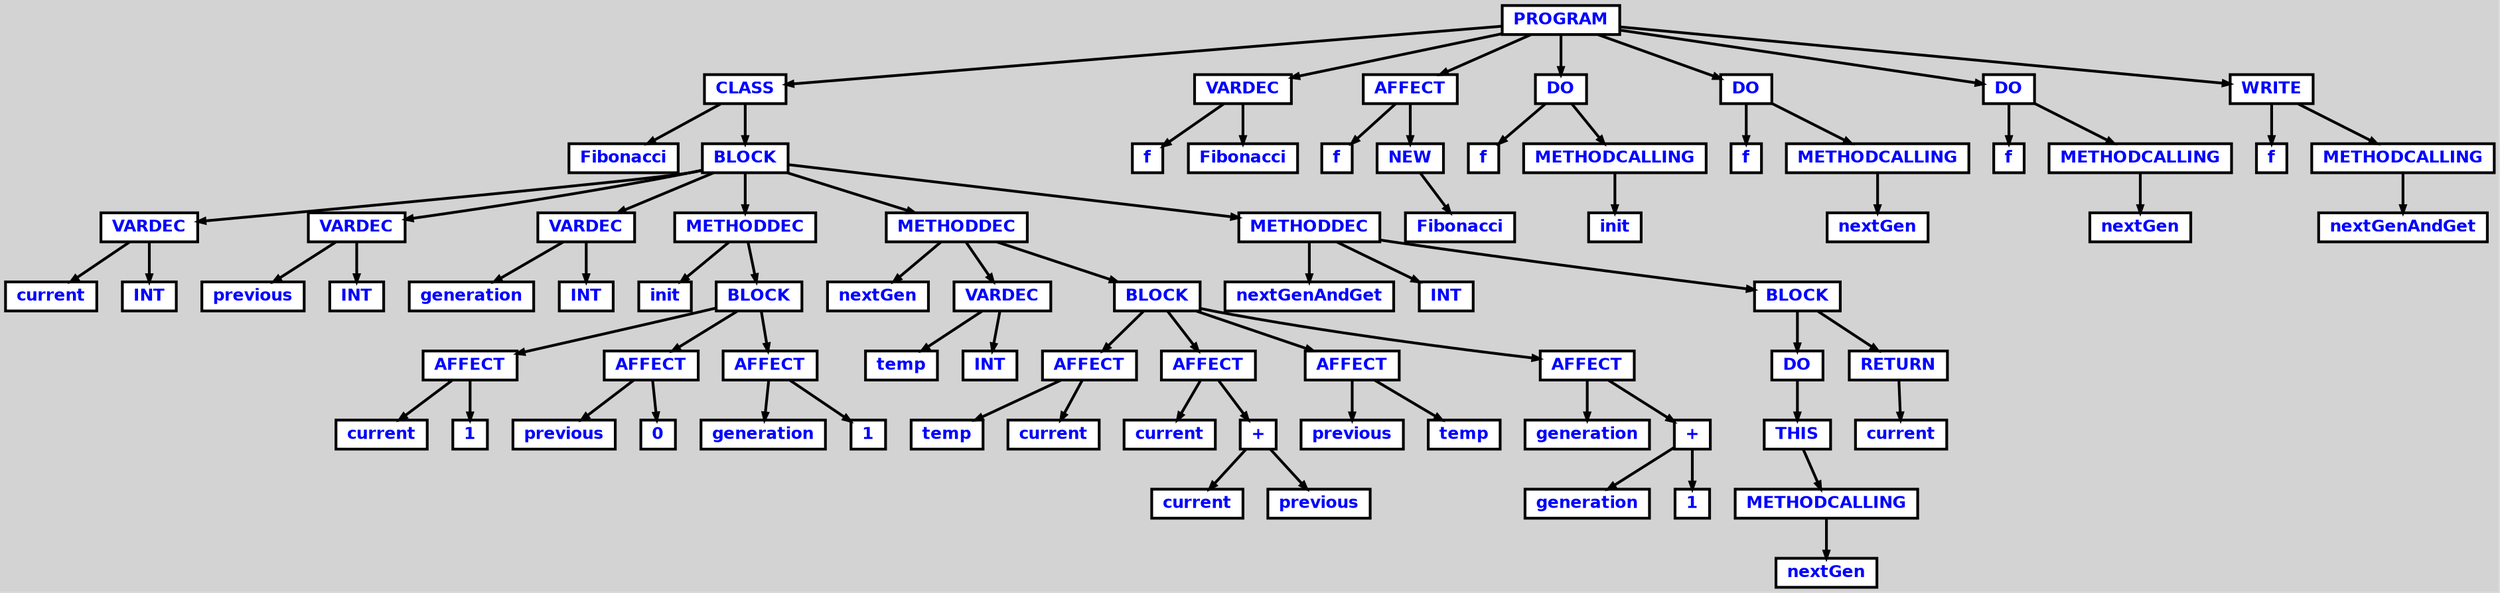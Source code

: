 digraph {

	ordering=out;
	ranksep=.4;
	bgcolor="lightgrey"; node [shape=box, fixedsize=false, fontsize=12, fontname="Helvetica-bold", fontcolor="blue"
		width=.25, height=.25, color="black", fillcolor="white", style="filled, solid, bold"];
	edge [arrowsize=.5, color="black", style="bold"]

  n0 [label="PROGRAM"];
  n1 [label="CLASS"];
  n1 [label="CLASS"];
  n2 [label="Fibonacci"];
  n3 [label="BLOCK"];
  n3 [label="BLOCK"];
  n4 [label="VARDEC"];
  n4 [label="VARDEC"];
  n5 [label="current"];
  n6 [label="INT"];
  n7 [label="VARDEC"];
  n7 [label="VARDEC"];
  n8 [label="previous"];
  n9 [label="INT"];
  n10 [label="VARDEC"];
  n10 [label="VARDEC"];
  n11 [label="generation"];
  n12 [label="INT"];
  n13 [label="METHODDEC"];
  n13 [label="METHODDEC"];
  n14 [label="init"];
  n15 [label="BLOCK"];
  n15 [label="BLOCK"];
  n16 [label="AFFECT"];
  n16 [label="AFFECT"];
  n17 [label="current"];
  n18 [label="1"];
  n19 [label="AFFECT"];
  n19 [label="AFFECT"];
  n20 [label="previous"];
  n21 [label="0"];
  n22 [label="AFFECT"];
  n22 [label="AFFECT"];
  n23 [label="generation"];
  n24 [label="1"];
  n25 [label="METHODDEC"];
  n25 [label="METHODDEC"];
  n26 [label="nextGen"];
  n27 [label="VARDEC"];
  n27 [label="VARDEC"];
  n28 [label="temp"];
  n29 [label="INT"];
  n30 [label="BLOCK"];
  n30 [label="BLOCK"];
  n31 [label="AFFECT"];
  n31 [label="AFFECT"];
  n32 [label="temp"];
  n33 [label="current"];
  n34 [label="AFFECT"];
  n34 [label="AFFECT"];
  n35 [label="current"];
  n36 [label="+"];
  n36 [label="+"];
  n37 [label="current"];
  n38 [label="previous"];
  n39 [label="AFFECT"];
  n39 [label="AFFECT"];
  n40 [label="previous"];
  n41 [label="temp"];
  n42 [label="AFFECT"];
  n42 [label="AFFECT"];
  n43 [label="generation"];
  n44 [label="+"];
  n44 [label="+"];
  n45 [label="generation"];
  n46 [label="1"];
  n47 [label="METHODDEC"];
  n47 [label="METHODDEC"];
  n48 [label="nextGenAndGet"];
  n49 [label="INT"];
  n50 [label="BLOCK"];
  n50 [label="BLOCK"];
  n51 [label="DO"];
  n51 [label="DO"];
  n52 [label="THIS"];
  n52 [label="THIS"];
  n53 [label="METHODCALLING"];
  n53 [label="METHODCALLING"];
  n54 [label="nextGen"];
  n55 [label="RETURN"];
  n55 [label="RETURN"];
  n56 [label="current"];
  n57 [label="VARDEC"];
  n57 [label="VARDEC"];
  n58 [label="f"];
  n59 [label="Fibonacci"];
  n60 [label="AFFECT"];
  n60 [label="AFFECT"];
  n61 [label="f"];
  n62 [label="NEW"];
  n62 [label="NEW"];
  n63 [label="Fibonacci"];
  n64 [label="DO"];
  n64 [label="DO"];
  n65 [label="f"];
  n66 [label="METHODCALLING"];
  n66 [label="METHODCALLING"];
  n67 [label="init"];
  n68 [label="DO"];
  n68 [label="DO"];
  n69 [label="f"];
  n70 [label="METHODCALLING"];
  n70 [label="METHODCALLING"];
  n71 [label="nextGen"];
  n72 [label="DO"];
  n72 [label="DO"];
  n73 [label="f"];
  n74 [label="METHODCALLING"];
  n74 [label="METHODCALLING"];
  n75 [label="nextGen"];
  n76 [label="WRITE"];
  n76 [label="WRITE"];
  n77 [label="f"];
  n78 [label="METHODCALLING"];
  n78 [label="METHODCALLING"];
  n79 [label="nextGenAndGet"];

  n0 -> n1 // "PROGRAM" -> "CLASS"
  n1 -> n2 // "CLASS" -> "Fibonacci"
  n1 -> n3 // "CLASS" -> "BLOCK"
  n3 -> n4 // "BLOCK" -> "VARDEC"
  n4 -> n5 // "VARDEC" -> "current"
  n4 -> n6 // "VARDEC" -> "INT"
  n3 -> n7 // "BLOCK" -> "VARDEC"
  n7 -> n8 // "VARDEC" -> "previous"
  n7 -> n9 // "VARDEC" -> "INT"
  n3 -> n10 // "BLOCK" -> "VARDEC"
  n10 -> n11 // "VARDEC" -> "generation"
  n10 -> n12 // "VARDEC" -> "INT"
  n3 -> n13 // "BLOCK" -> "METHODDEC"
  n13 -> n14 // "METHODDEC" -> "init"
  n13 -> n15 // "METHODDEC" -> "BLOCK"
  n15 -> n16 // "BLOCK" -> "AFFECT"
  n16 -> n17 // "AFFECT" -> "current"
  n16 -> n18 // "AFFECT" -> "1"
  n15 -> n19 // "BLOCK" -> "AFFECT"
  n19 -> n20 // "AFFECT" -> "previous"
  n19 -> n21 // "AFFECT" -> "0"
  n15 -> n22 // "BLOCK" -> "AFFECT"
  n22 -> n23 // "AFFECT" -> "generation"
  n22 -> n24 // "AFFECT" -> "1"
  n3 -> n25 // "BLOCK" -> "METHODDEC"
  n25 -> n26 // "METHODDEC" -> "nextGen"
  n25 -> n27 // "METHODDEC" -> "VARDEC"
  n27 -> n28 // "VARDEC" -> "temp"
  n27 -> n29 // "VARDEC" -> "INT"
  n25 -> n30 // "METHODDEC" -> "BLOCK"
  n30 -> n31 // "BLOCK" -> "AFFECT"
  n31 -> n32 // "AFFECT" -> "temp"
  n31 -> n33 // "AFFECT" -> "current"
  n30 -> n34 // "BLOCK" -> "AFFECT"
  n34 -> n35 // "AFFECT" -> "current"
  n34 -> n36 // "AFFECT" -> "+"
  n36 -> n37 // "+" -> "current"
  n36 -> n38 // "+" -> "previous"
  n30 -> n39 // "BLOCK" -> "AFFECT"
  n39 -> n40 // "AFFECT" -> "previous"
  n39 -> n41 // "AFFECT" -> "temp"
  n30 -> n42 // "BLOCK" -> "AFFECT"
  n42 -> n43 // "AFFECT" -> "generation"
  n42 -> n44 // "AFFECT" -> "+"
  n44 -> n45 // "+" -> "generation"
  n44 -> n46 // "+" -> "1"
  n3 -> n47 // "BLOCK" -> "METHODDEC"
  n47 -> n48 // "METHODDEC" -> "nextGenAndGet"
  n47 -> n49 // "METHODDEC" -> "INT"
  n47 -> n50 // "METHODDEC" -> "BLOCK"
  n50 -> n51 // "BLOCK" -> "DO"
  n51 -> n52 // "DO" -> "THIS"
  n52 -> n53 // "THIS" -> "METHODCALLING"
  n53 -> n54 // "METHODCALLING" -> "nextGen"
  n50 -> n55 // "BLOCK" -> "RETURN"
  n55 -> n56 // "RETURN" -> "current"
  n0 -> n57 // "PROGRAM" -> "VARDEC"
  n57 -> n58 // "VARDEC" -> "f"
  n57 -> n59 // "VARDEC" -> "Fibonacci"
  n0 -> n60 // "PROGRAM" -> "AFFECT"
  n60 -> n61 // "AFFECT" -> "f"
  n60 -> n62 // "AFFECT" -> "NEW"
  n62 -> n63 // "NEW" -> "Fibonacci"
  n0 -> n64 // "PROGRAM" -> "DO"
  n64 -> n65 // "DO" -> "f"
  n64 -> n66 // "DO" -> "METHODCALLING"
  n66 -> n67 // "METHODCALLING" -> "init"
  n0 -> n68 // "PROGRAM" -> "DO"
  n68 -> n69 // "DO" -> "f"
  n68 -> n70 // "DO" -> "METHODCALLING"
  n70 -> n71 // "METHODCALLING" -> "nextGen"
  n0 -> n72 // "PROGRAM" -> "DO"
  n72 -> n73 // "DO" -> "f"
  n72 -> n74 // "DO" -> "METHODCALLING"
  n74 -> n75 // "METHODCALLING" -> "nextGen"
  n0 -> n76 // "PROGRAM" -> "WRITE"
  n76 -> n77 // "WRITE" -> "f"
  n76 -> n78 // "WRITE" -> "METHODCALLING"
  n78 -> n79 // "METHODCALLING" -> "nextGenAndGet"

}
